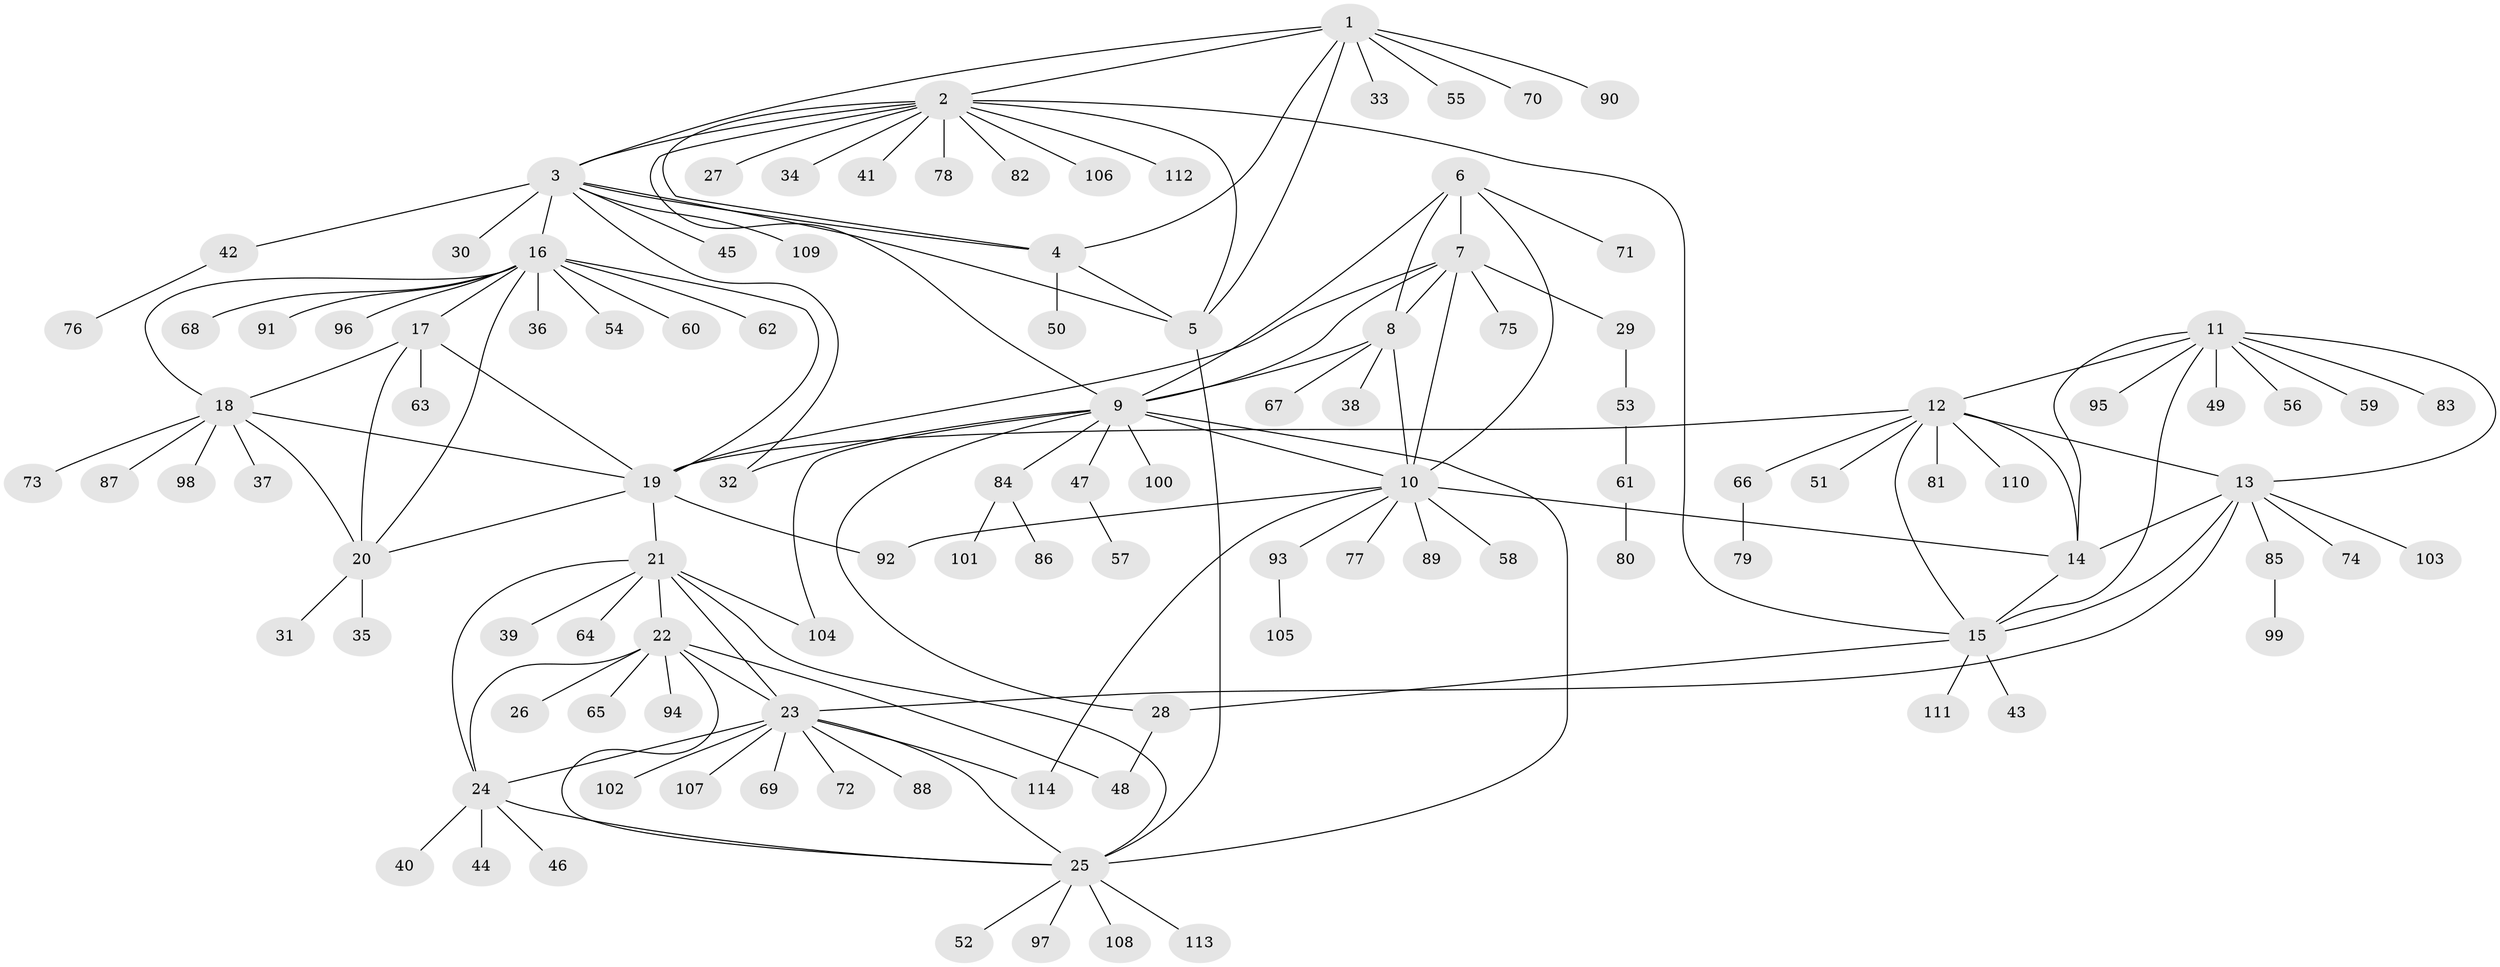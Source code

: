 // Generated by graph-tools (version 1.1) at 2025/54/03/09/25 04:54:04]
// undirected, 114 vertices, 155 edges
graph export_dot {
graph [start="1"]
  node [color=gray90,style=filled];
  1;
  2;
  3;
  4;
  5;
  6;
  7;
  8;
  9;
  10;
  11;
  12;
  13;
  14;
  15;
  16;
  17;
  18;
  19;
  20;
  21;
  22;
  23;
  24;
  25;
  26;
  27;
  28;
  29;
  30;
  31;
  32;
  33;
  34;
  35;
  36;
  37;
  38;
  39;
  40;
  41;
  42;
  43;
  44;
  45;
  46;
  47;
  48;
  49;
  50;
  51;
  52;
  53;
  54;
  55;
  56;
  57;
  58;
  59;
  60;
  61;
  62;
  63;
  64;
  65;
  66;
  67;
  68;
  69;
  70;
  71;
  72;
  73;
  74;
  75;
  76;
  77;
  78;
  79;
  80;
  81;
  82;
  83;
  84;
  85;
  86;
  87;
  88;
  89;
  90;
  91;
  92;
  93;
  94;
  95;
  96;
  97;
  98;
  99;
  100;
  101;
  102;
  103;
  104;
  105;
  106;
  107;
  108;
  109;
  110;
  111;
  112;
  113;
  114;
  1 -- 2;
  1 -- 3;
  1 -- 4;
  1 -- 5;
  1 -- 33;
  1 -- 55;
  1 -- 70;
  1 -- 90;
  2 -- 3;
  2 -- 4;
  2 -- 5;
  2 -- 9;
  2 -- 15;
  2 -- 27;
  2 -- 34;
  2 -- 41;
  2 -- 78;
  2 -- 82;
  2 -- 106;
  2 -- 112;
  3 -- 4;
  3 -- 5;
  3 -- 16;
  3 -- 30;
  3 -- 32;
  3 -- 42;
  3 -- 45;
  3 -- 109;
  4 -- 5;
  4 -- 50;
  5 -- 25;
  6 -- 7;
  6 -- 8;
  6 -- 9;
  6 -- 10;
  6 -- 71;
  7 -- 8;
  7 -- 9;
  7 -- 10;
  7 -- 19;
  7 -- 29;
  7 -- 75;
  8 -- 9;
  8 -- 10;
  8 -- 38;
  8 -- 67;
  9 -- 10;
  9 -- 25;
  9 -- 28;
  9 -- 32;
  9 -- 47;
  9 -- 84;
  9 -- 100;
  9 -- 104;
  10 -- 14;
  10 -- 58;
  10 -- 77;
  10 -- 89;
  10 -- 92;
  10 -- 93;
  10 -- 114;
  11 -- 12;
  11 -- 13;
  11 -- 14;
  11 -- 15;
  11 -- 49;
  11 -- 56;
  11 -- 59;
  11 -- 83;
  11 -- 95;
  12 -- 13;
  12 -- 14;
  12 -- 15;
  12 -- 19;
  12 -- 51;
  12 -- 66;
  12 -- 81;
  12 -- 110;
  13 -- 14;
  13 -- 15;
  13 -- 23;
  13 -- 74;
  13 -- 85;
  13 -- 103;
  14 -- 15;
  15 -- 28;
  15 -- 43;
  15 -- 111;
  16 -- 17;
  16 -- 18;
  16 -- 19;
  16 -- 20;
  16 -- 36;
  16 -- 54;
  16 -- 60;
  16 -- 62;
  16 -- 68;
  16 -- 91;
  16 -- 96;
  17 -- 18;
  17 -- 19;
  17 -- 20;
  17 -- 63;
  18 -- 19;
  18 -- 20;
  18 -- 37;
  18 -- 73;
  18 -- 87;
  18 -- 98;
  19 -- 20;
  19 -- 21;
  19 -- 92;
  20 -- 31;
  20 -- 35;
  21 -- 22;
  21 -- 23;
  21 -- 24;
  21 -- 25;
  21 -- 39;
  21 -- 64;
  21 -- 104;
  22 -- 23;
  22 -- 24;
  22 -- 25;
  22 -- 26;
  22 -- 48;
  22 -- 65;
  22 -- 94;
  23 -- 24;
  23 -- 25;
  23 -- 69;
  23 -- 72;
  23 -- 88;
  23 -- 102;
  23 -- 107;
  23 -- 114;
  24 -- 25;
  24 -- 40;
  24 -- 44;
  24 -- 46;
  25 -- 52;
  25 -- 97;
  25 -- 108;
  25 -- 113;
  28 -- 48;
  29 -- 53;
  42 -- 76;
  47 -- 57;
  53 -- 61;
  61 -- 80;
  66 -- 79;
  84 -- 86;
  84 -- 101;
  85 -- 99;
  93 -- 105;
}
